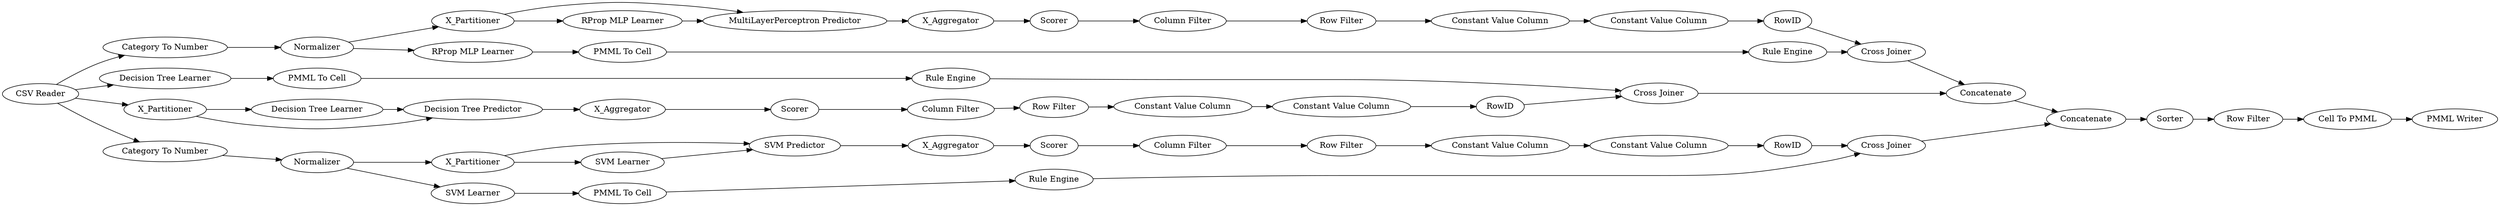 digraph {
	44 -> 47
	21 -> 23
	53 -> 54
	35 -> 43
	4 -> 5
	56 -> 36
	34 -> 35
	21 -> 22
	19 -> 21
	50 -> 55
	30 -> 32
	27 -> 28
	25 -> 24
	22 -> 23
	55 -> 38
	31 -> 30
	45 -> 50
	40 -> 34
	33 -> 29
	46 -> 48
	40 -> 35
	20 -> 19
	26 -> 27
	14 -> 15
	10 -> 11
	5 -> 7
	49 -> 45
	24 -> 31
	48 -> 49
	1 -> 20
	9 -> 8
	51 -> 39
	15 -> 16
	38 -> 56
	3 -> 5
	13 -> 17
	17 -> 39
	1 -> 42
	29 -> 51
	36 -> 37
	1 -> 14
	41 -> 40
	39 -> 55
	16 -> 17
	32 -> 33
	43 -> 44
	8 -> 10
	42 -> 41
	52 -> 53
	3 -> 4
	28 -> 51
	54 -> 50
	23 -> 25
	47 -> 46
	19 -> 26
	7 -> 6
	6 -> 9
	11 -> 13
	1 -> 3
	41 -> 52
	27 [label="PMML To Cell"]
	55 [label=Concatenate]
	7 [label=X_Aggregator]
	9 [label="Column Filter"]
	45 [label=RowID]
	52 [label="SVM Learner"]
	21 [label=X_Partitioner]
	26 [label="RProp MLP Learner"]
	8 [label="Row Filter"]
	32 [label="Constant Value Column"]
	17 [label="Cross Joiner"]
	3 [label=X_Partitioner]
	19 [label=Normalizer]
	24 [label=Scorer]
	49 [label="Constant Value Column"]
	41 [label=Normalizer]
	31 [label="Column Filter"]
	51 [label="Cross Joiner"]
	56 [label="Row Filter"]
	6 [label=Scorer]
	15 [label="PMML To Cell"]
	25 [label=X_Aggregator]
	54 [label="Rule Engine"]
	10 [label="Constant Value Column"]
	16 [label="Rule Engine"]
	48 [label="Constant Value Column"]
	50 [label="Cross Joiner"]
	1 [label="CSV Reader"]
	42 [label="Category To Number"]
	22 [label="RProp MLP Learner"]
	53 [label="PMML To Cell"]
	28 [label="Rule Engine"]
	11 [label="Constant Value Column"]
	4 [label="Decision Tree Learner"]
	23 [label="MultiLayerPerceptron Predictor"]
	47 [label="Column Filter"]
	14 [label="Decision Tree Learner"]
	38 [label=Sorter]
	5 [label="Decision Tree Predictor"]
	20 [label="Category To Number"]
	13 [label=RowID]
	35 [label="SVM Predictor"]
	34 [label="SVM Learner"]
	43 [label=X_Aggregator]
	29 [label=RowID]
	44 [label=Scorer]
	36 [label="Cell To PMML"]
	46 [label="Row Filter"]
	40 [label=X_Partitioner]
	39 [label=Concatenate]
	33 [label="Constant Value Column"]
	30 [label="Row Filter"]
	37 [label="PMML Writer"]
	rankdir=LR
}

